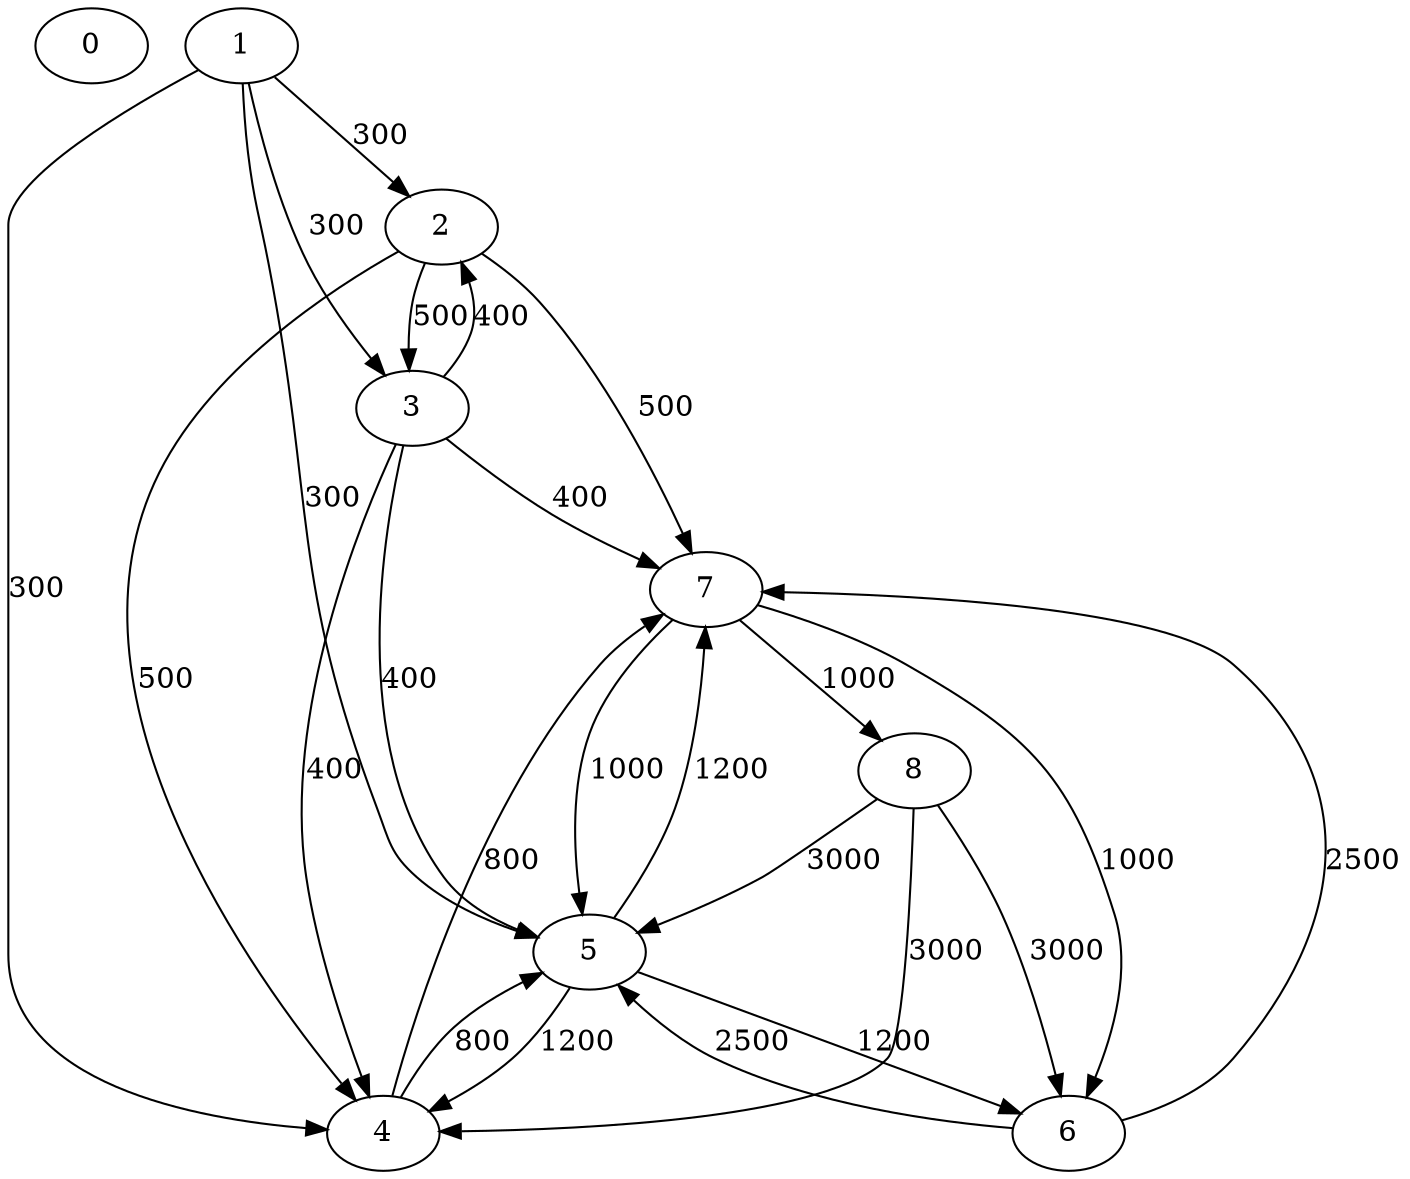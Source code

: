 digraph paths {
	0
	1
	2
	3
	4
	5
	6
	7
	8
	1 -> 2 [label=300]
	1 -> 3 [label=300]
	1 -> 4 [label=300]
	1 -> 5 [label=300]
	2 -> 3 [label=500]
	2 -> 4 [label=500]
	2 -> 7 [label=500]
	3 -> 2 [label=400]
	3 -> 4 [label=400]
	3 -> 5 [label=400]
	3 -> 7 [label=400]
	4 -> 5 [label=800]
	4 -> 7 [label=800]
	5 -> 4 [label=1200]
	5 -> 6 [label=1200]
	5 -> 7 [label=1200]
	6 -> 5 [label=2500]
	6 -> 7 [label=2500]
	7 -> 5 [label=1000]
	7 -> 6 [label=1000]
	7 -> 8 [label=1000]
	8 -> 4 [label=3000]
	8 -> 5 [label=3000]
	8 -> 6 [label=3000]
}
